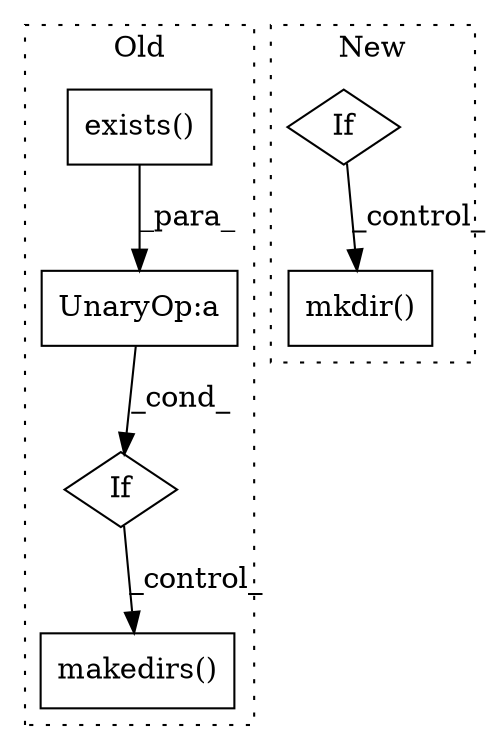 digraph G {
subgraph cluster0 {
1 [label="makedirs()" a="75" s="10731,10754" l="12,1" shape="box"];
3 [label="UnaryOp:a" a="61" s="10682" l="31" shape="box"];
5 [label="If" a="96" s="10679" l="3" shape="diamond"];
6 [label="exists()" a="75" s="10686,10712" l="15,1" shape="box"];
label = "Old";
style="dotted";
}
subgraph cluster1 {
2 [label="mkdir()" a="75" s="11217" l="28" shape="box"];
4 [label="If" a="96" s="11017" l="3" shape="diamond"];
label = "New";
style="dotted";
}
3 -> 5 [label="_cond_"];
4 -> 2 [label="_control_"];
5 -> 1 [label="_control_"];
6 -> 3 [label="_para_"];
}